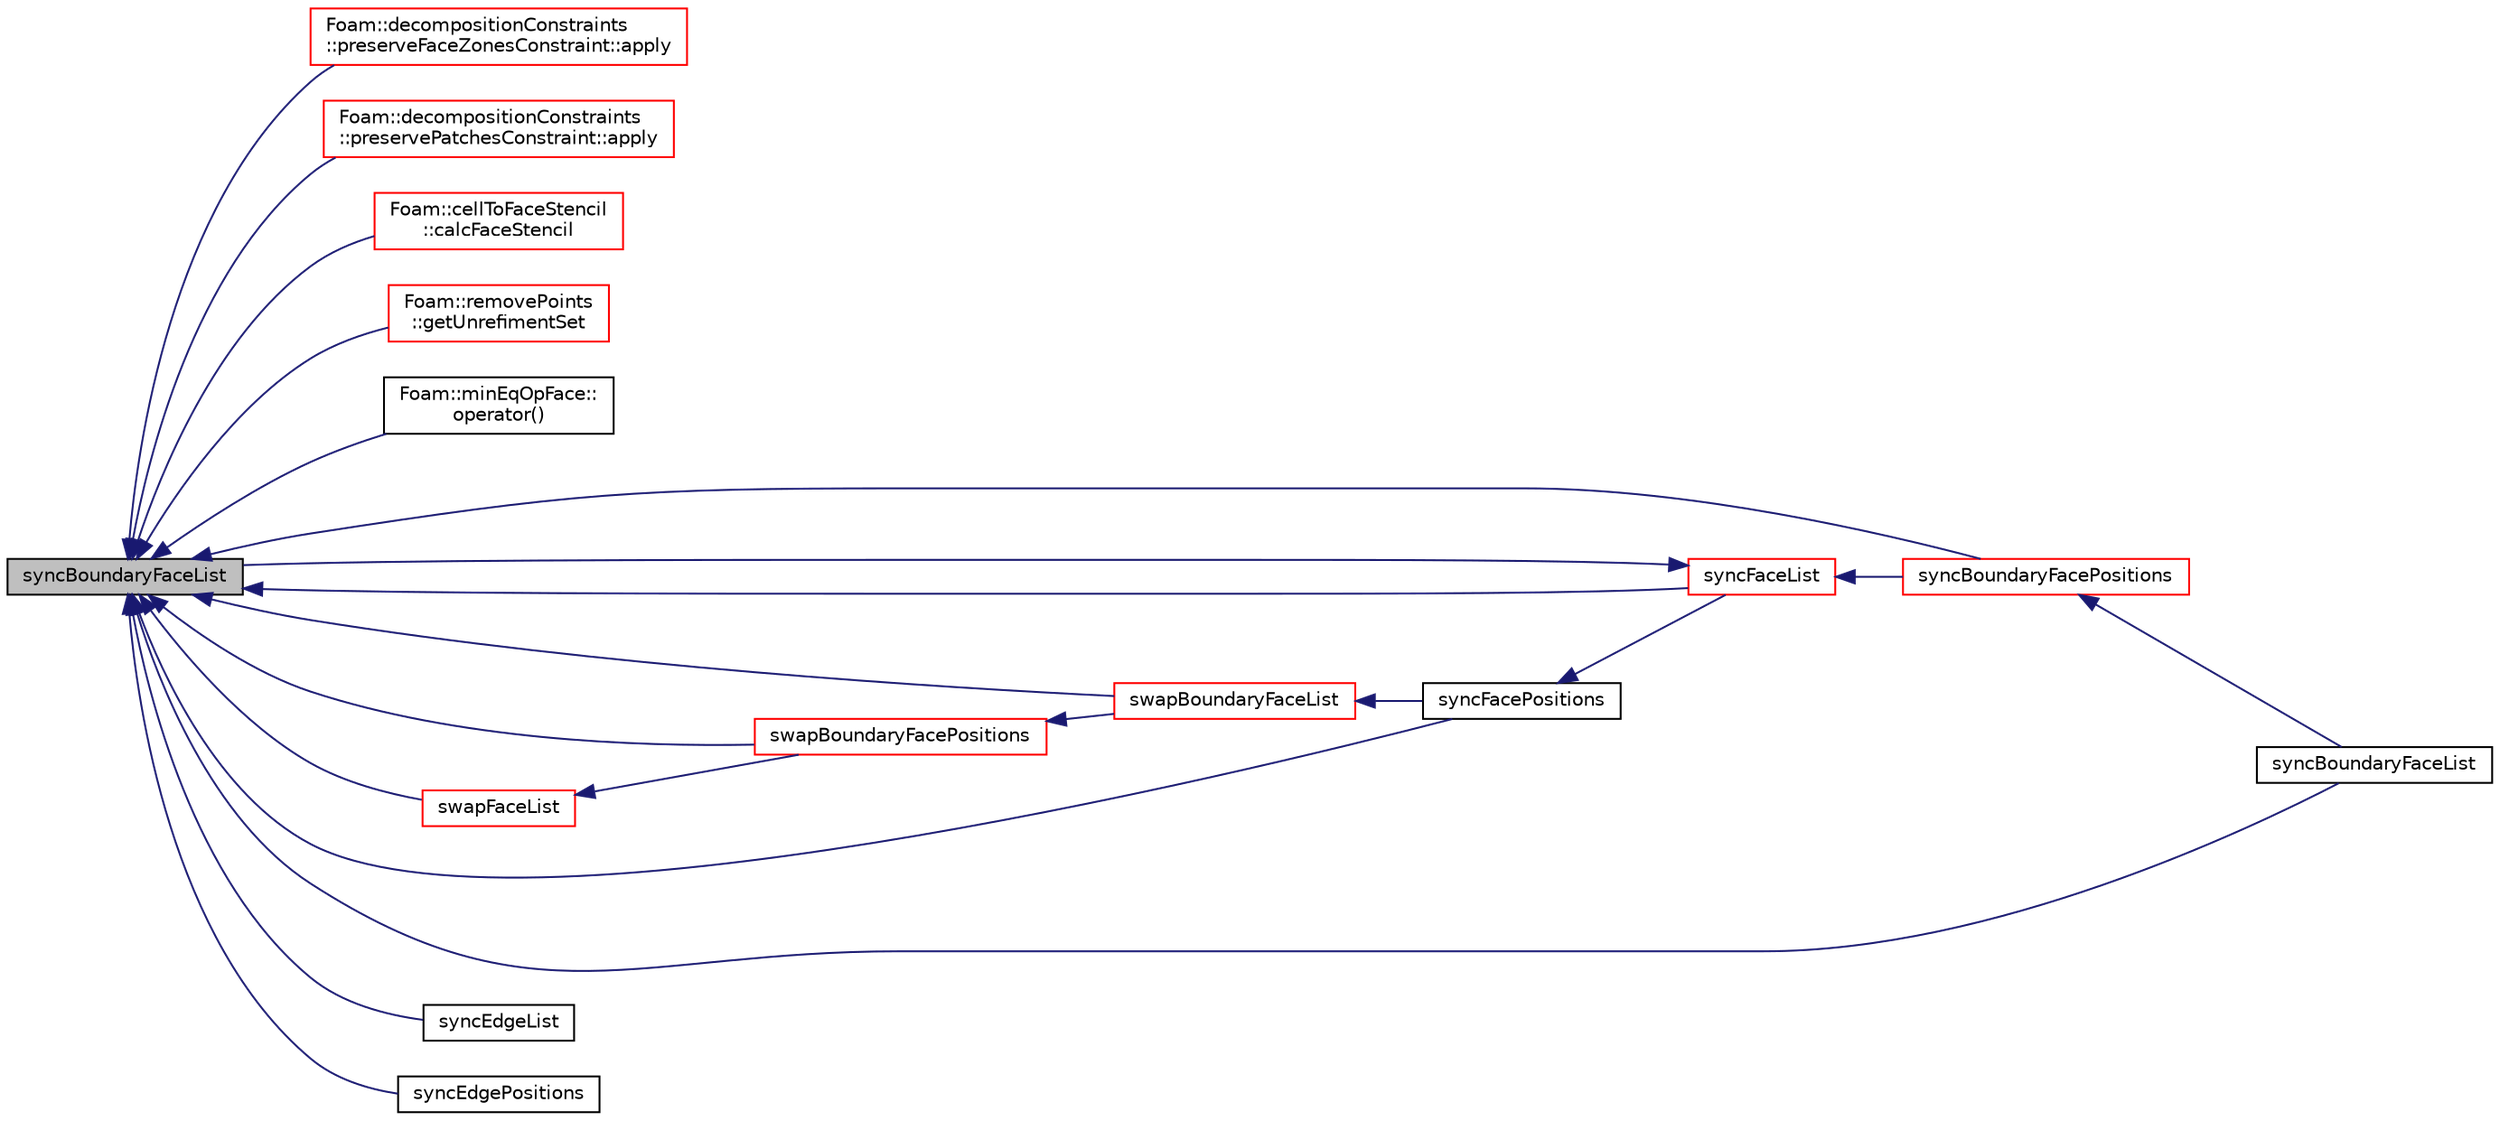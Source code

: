 digraph "syncBoundaryFaceList"
{
  bgcolor="transparent";
  edge [fontname="Helvetica",fontsize="10",labelfontname="Helvetica",labelfontsize="10"];
  node [fontname="Helvetica",fontsize="10",shape=record];
  rankdir="LR";
  Node1 [label="syncBoundaryFaceList",height=0.2,width=0.4,color="black", fillcolor="grey75", style="filled", fontcolor="black"];
  Node1 -> Node2 [dir="back",color="midnightblue",fontsize="10",style="solid",fontname="Helvetica"];
  Node2 [label="Foam::decompositionConstraints\l::preserveFaceZonesConstraint::apply",height=0.2,width=0.4,color="red",URL="$a02001.html#a1e8a14d422f43fe0ab48812e8ddee931",tooltip="Apply any additional post-decomposition constraints. "];
  Node1 -> Node3 [dir="back",color="midnightblue",fontsize="10",style="solid",fontname="Helvetica"];
  Node3 [label="Foam::decompositionConstraints\l::preservePatchesConstraint::apply",height=0.2,width=0.4,color="red",URL="$a02004.html#a1e8a14d422f43fe0ab48812e8ddee931",tooltip="Apply any additional post-decomposition constraints. "];
  Node1 -> Node4 [dir="back",color="midnightblue",fontsize="10",style="solid",fontname="Helvetica"];
  Node4 [label="Foam::cellToFaceStencil\l::calcFaceStencil",height=0.2,width=0.4,color="red",URL="$a00239.html#a14f5e1313e09731da9c6e22c7a9cd40e",tooltip="Collect cell neighbours into extended stencil. "];
  Node1 -> Node5 [dir="back",color="midnightblue",fontsize="10",style="solid",fontname="Helvetica"];
  Node5 [label="Foam::removePoints\l::getUnrefimentSet",height=0.2,width=0.4,color="red",URL="$a02220.html#a28398a6f2c4cfed4668de2daa457202c",tooltip="Given set of faces to restore calculates a consistent set of. "];
  Node1 -> Node6 [dir="back",color="midnightblue",fontsize="10",style="solid",fontname="Helvetica"];
  Node6 [label="Foam::minEqOpFace::\loperator()",height=0.2,width=0.4,color="black",URL="$a01532.html#af228995a82079a2c07a019825eb9c2b7"];
  Node1 -> Node7 [dir="back",color="midnightblue",fontsize="10",style="solid",fontname="Helvetica"];
  Node7 [label="swapBoundaryFaceList",height=0.2,width=0.4,color="red",URL="$a02636.html#a30e4f2ce2c2399c35f5d674bdb7c07fd",tooltip="Swap coupled boundary face values. "];
  Node7 -> Node8 [dir="back",color="midnightblue",fontsize="10",style="solid",fontname="Helvetica"];
  Node8 [label="syncFacePositions",height=0.2,width=0.4,color="black",URL="$a02636.html#a7ae518045a79b8f299ca4d64db0b96b4",tooltip="Synchronize locations on all mesh faces. "];
  Node8 -> Node9 [dir="back",color="midnightblue",fontsize="10",style="solid",fontname="Helvetica"];
  Node9 [label="syncFaceList",height=0.2,width=0.4,color="red",URL="$a02636.html#abed40ebf1b90b365509600f5e7b004b7",tooltip="Synchronize values on all mesh faces. "];
  Node9 -> Node10 [dir="back",color="midnightblue",fontsize="10",style="solid",fontname="Helvetica"];
  Node10 [label="syncBoundaryFacePositions",height=0.2,width=0.4,color="red",URL="$a02636.html#a6df81b2bf1cb57d5a6ccc1d8d26b711c",tooltip="Synchronize locations on boundary faces only. "];
  Node10 -> Node11 [dir="back",color="midnightblue",fontsize="10",style="solid",fontname="Helvetica"];
  Node11 [label="syncBoundaryFaceList",height=0.2,width=0.4,color="black",URL="$a02636.html#a5fc78125c6b4108250dd617a0fe10111",tooltip="Synchronize values on boundary faces only. "];
  Node9 -> Node1 [dir="back",color="midnightblue",fontsize="10",style="solid",fontname="Helvetica"];
  Node1 -> Node12 [dir="back",color="midnightblue",fontsize="10",style="solid",fontname="Helvetica"];
  Node12 [label="swapBoundaryFacePositions",height=0.2,width=0.4,color="red",URL="$a02636.html#aeb004d7a883cc5739401dacfccfae7ec",tooltip="Swap coupled positions. "];
  Node12 -> Node7 [dir="back",color="midnightblue",fontsize="10",style="solid",fontname="Helvetica"];
  Node1 -> Node13 [dir="back",color="midnightblue",fontsize="10",style="solid",fontname="Helvetica"];
  Node13 [label="swapFaceList",height=0.2,width=0.4,color="red",URL="$a02636.html#a0a2ccad77335dc7f9439d3933cf109e0",tooltip="Swap coupled face values. "];
  Node13 -> Node12 [dir="back",color="midnightblue",fontsize="10",style="solid",fontname="Helvetica"];
  Node1 -> Node11 [dir="back",color="midnightblue",fontsize="10",style="solid",fontname="Helvetica"];
  Node1 -> Node10 [dir="back",color="midnightblue",fontsize="10",style="solid",fontname="Helvetica"];
  Node1 -> Node14 [dir="back",color="midnightblue",fontsize="10",style="solid",fontname="Helvetica"];
  Node14 [label="syncEdgeList",height=0.2,width=0.4,color="black",URL="$a02636.html#a86e90a506551c4d498997468519bdbb6",tooltip="Synchronize values on selected mesh edges. "];
  Node1 -> Node15 [dir="back",color="midnightblue",fontsize="10",style="solid",fontname="Helvetica"];
  Node15 [label="syncEdgePositions",height=0.2,width=0.4,color="black",URL="$a02636.html#a856208c1a72ee81082bed51edf38e9ea",tooltip="Synchronize locations on selected mesh edges. "];
  Node1 -> Node9 [dir="back",color="midnightblue",fontsize="10",style="solid",fontname="Helvetica"];
  Node1 -> Node8 [dir="back",color="midnightblue",fontsize="10",style="solid",fontname="Helvetica"];
}
